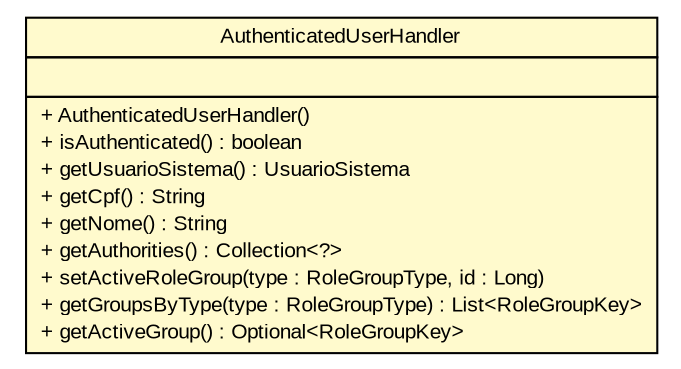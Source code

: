 #!/usr/local/bin/dot
#
# Class diagram 
# Generated by UMLGraph version R5_6 (http://www.umlgraph.org/)
#

digraph G {
	edge [fontname="arial",fontsize=10,labelfontname="arial",labelfontsize=10];
	node [fontname="arial",fontsize=10,shape=plaintext];
	nodesep=0.25;
	ranksep=0.5;
	// br.gov.to.sefaz.seg.business.authentication.handler.AuthenticatedUserHandler
	c46442 [label=<<table title="br.gov.to.sefaz.seg.business.authentication.handler.AuthenticatedUserHandler" border="0" cellborder="1" cellspacing="0" cellpadding="2" port="p" bgcolor="lemonChiffon" href="./AuthenticatedUserHandler.html">
		<tr><td><table border="0" cellspacing="0" cellpadding="1">
<tr><td align="center" balign="center"> AuthenticatedUserHandler </td></tr>
		</table></td></tr>
		<tr><td><table border="0" cellspacing="0" cellpadding="1">
<tr><td align="left" balign="left">  </td></tr>
		</table></td></tr>
		<tr><td><table border="0" cellspacing="0" cellpadding="1">
<tr><td align="left" balign="left"> + AuthenticatedUserHandler() </td></tr>
<tr><td align="left" balign="left"> + isAuthenticated() : boolean </td></tr>
<tr><td align="left" balign="left"> + getUsuarioSistema() : UsuarioSistema </td></tr>
<tr><td align="left" balign="left"> + getCpf() : String </td></tr>
<tr><td align="left" balign="left"> + getNome() : String </td></tr>
<tr><td align="left" balign="left"> + getAuthorities() : Collection&lt;?&gt; </td></tr>
<tr><td align="left" balign="left"> + setActiveRoleGroup(type : RoleGroupType, id : Long) </td></tr>
<tr><td align="left" balign="left"> + getGroupsByType(type : RoleGroupType) : List&lt;RoleGroupKey&gt; </td></tr>
<tr><td align="left" balign="left"> + getActiveGroup() : Optional&lt;RoleGroupKey&gt; </td></tr>
		</table></td></tr>
		</table>>, URL="./AuthenticatedUserHandler.html", fontname="arial", fontcolor="black", fontsize=10.0];
}

